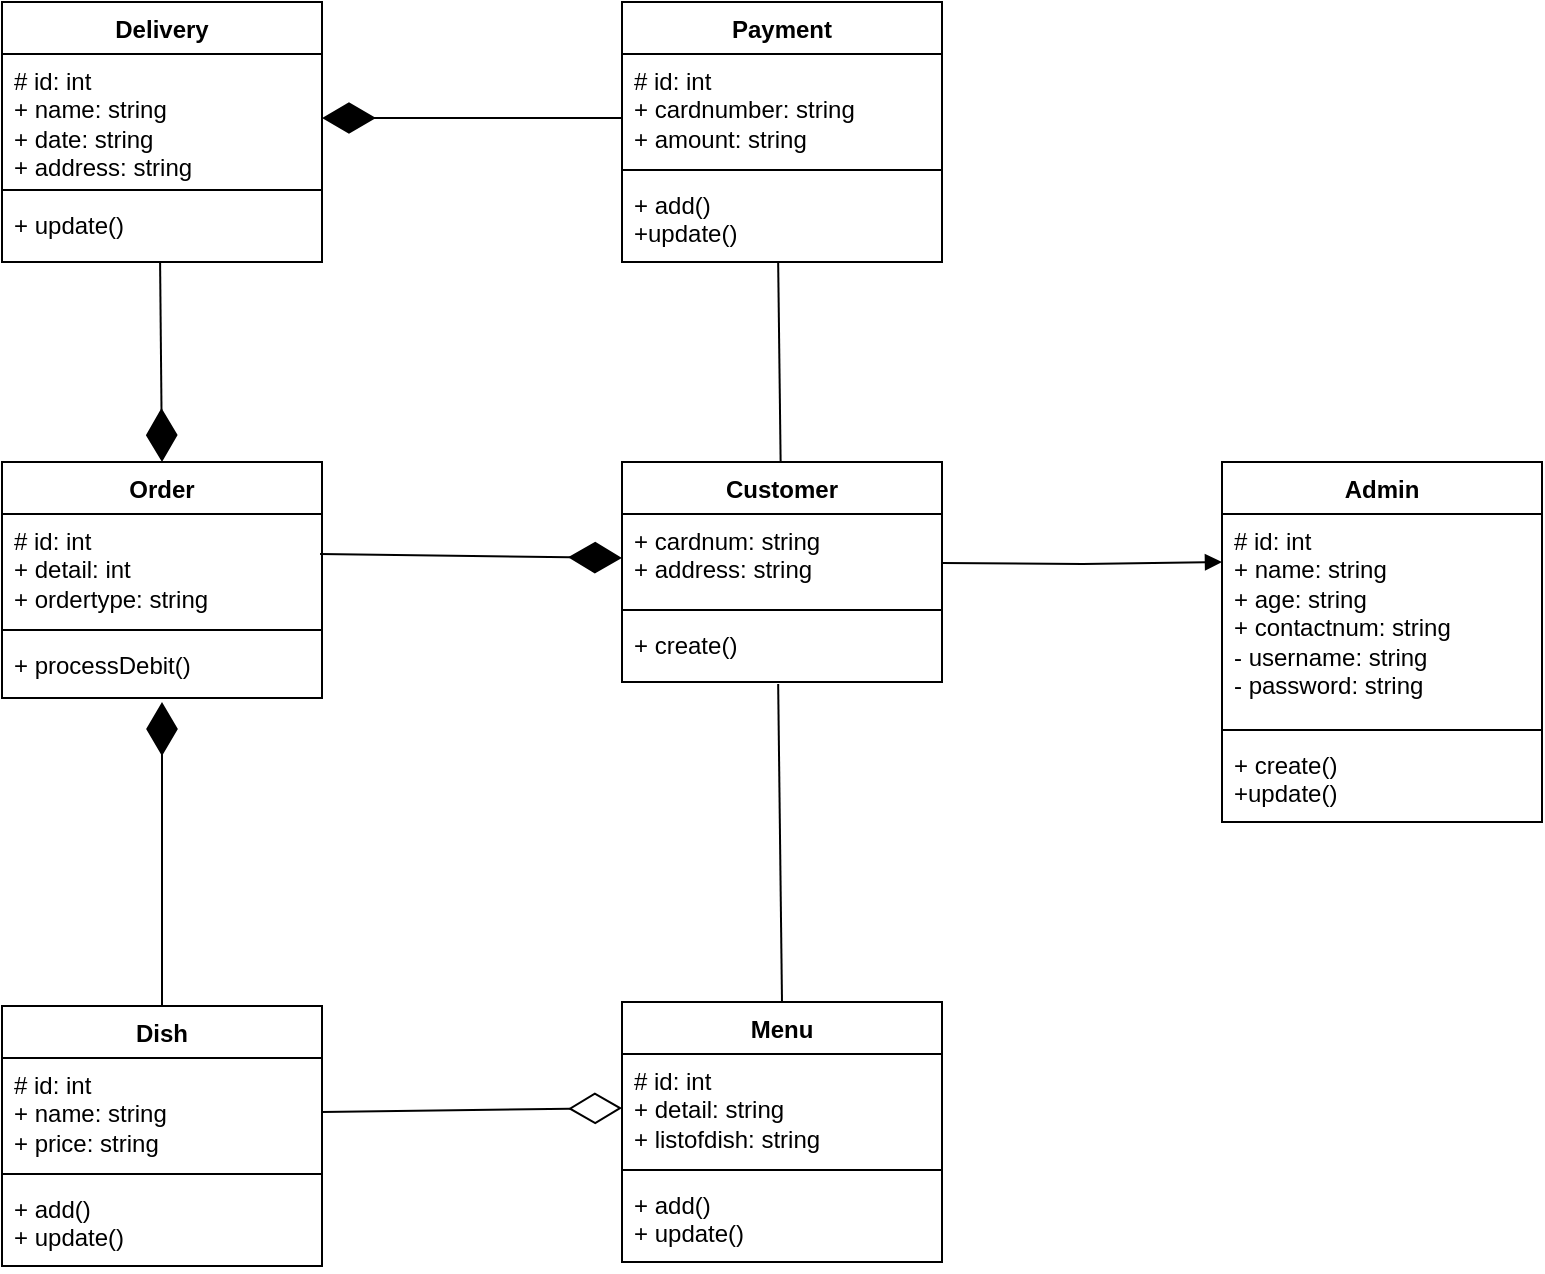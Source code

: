 <mxfile version="21.3.2" type="github">
  <diagram name="Page-1" id="JaZHBZI9Nk1nFVm9h3Sx">
    <mxGraphModel dx="1120" dy="452" grid="1" gridSize="10" guides="1" tooltips="1" connect="1" arrows="1" fold="1" page="1" pageScale="1" pageWidth="1100" pageHeight="1700" math="0" shadow="0">
      <root>
        <mxCell id="0" />
        <mxCell id="1" parent="0" />
        <mxCell id="FZdwte4jDF70kCo0FjaE-1" value="Delivery" style="swimlane;fontStyle=1;align=center;verticalAlign=top;childLayout=stackLayout;horizontal=1;startSize=26;horizontalStack=0;resizeParent=1;resizeParentMax=0;resizeLast=0;collapsible=1;marginBottom=0;whiteSpace=wrap;html=1;" vertex="1" parent="1">
          <mxGeometry x="40" y="230" width="160" height="130" as="geometry" />
        </mxCell>
        <mxCell id="FZdwte4jDF70kCo0FjaE-2" value="# id: int&lt;br&gt;+ name: string&lt;br&gt;+ date: string&lt;br&gt;+ address: string" style="text;strokeColor=none;fillColor=none;align=left;verticalAlign=top;spacingLeft=4;spacingRight=4;overflow=hidden;rotatable=0;points=[[0,0.5],[1,0.5]];portConstraint=eastwest;whiteSpace=wrap;html=1;" vertex="1" parent="FZdwte4jDF70kCo0FjaE-1">
          <mxGeometry y="26" width="160" height="64" as="geometry" />
        </mxCell>
        <mxCell id="FZdwte4jDF70kCo0FjaE-3" value="" style="line;strokeWidth=1;fillColor=none;align=left;verticalAlign=middle;spacingTop=-1;spacingLeft=3;spacingRight=3;rotatable=0;labelPosition=right;points=[];portConstraint=eastwest;strokeColor=inherit;" vertex="1" parent="FZdwte4jDF70kCo0FjaE-1">
          <mxGeometry y="90" width="160" height="8" as="geometry" />
        </mxCell>
        <mxCell id="FZdwte4jDF70kCo0FjaE-4" value="+ update()" style="text;strokeColor=none;fillColor=none;align=left;verticalAlign=top;spacingLeft=4;spacingRight=4;overflow=hidden;rotatable=0;points=[[0,0.5],[1,0.5]];portConstraint=eastwest;whiteSpace=wrap;html=1;" vertex="1" parent="FZdwte4jDF70kCo0FjaE-1">
          <mxGeometry y="98" width="160" height="32" as="geometry" />
        </mxCell>
        <mxCell id="FZdwte4jDF70kCo0FjaE-5" value="Payment" style="swimlane;fontStyle=1;align=center;verticalAlign=top;childLayout=stackLayout;horizontal=1;startSize=26;horizontalStack=0;resizeParent=1;resizeParentMax=0;resizeLast=0;collapsible=1;marginBottom=0;whiteSpace=wrap;html=1;" vertex="1" parent="1">
          <mxGeometry x="350" y="230" width="160" height="130" as="geometry">
            <mxRectangle x="350" y="230" width="90" height="30" as="alternateBounds" />
          </mxGeometry>
        </mxCell>
        <mxCell id="FZdwte4jDF70kCo0FjaE-20" value="# id: int&lt;br&gt;+ cardnumber: string&lt;br&gt;+ amount: string" style="text;strokeColor=none;fillColor=none;align=left;verticalAlign=top;spacingLeft=4;spacingRight=4;overflow=hidden;rotatable=0;points=[[0,0.5],[1,0.5]];portConstraint=eastwest;whiteSpace=wrap;html=1;" vertex="1" parent="FZdwte4jDF70kCo0FjaE-5">
          <mxGeometry y="26" width="160" height="54" as="geometry" />
        </mxCell>
        <mxCell id="FZdwte4jDF70kCo0FjaE-7" value="" style="line;strokeWidth=1;fillColor=none;align=left;verticalAlign=middle;spacingTop=-1;spacingLeft=3;spacingRight=3;rotatable=0;labelPosition=right;points=[];portConstraint=eastwest;strokeColor=inherit;" vertex="1" parent="FZdwte4jDF70kCo0FjaE-5">
          <mxGeometry y="80" width="160" height="8" as="geometry" />
        </mxCell>
        <mxCell id="FZdwte4jDF70kCo0FjaE-21" value="+ add()&lt;br&gt;+update()" style="text;strokeColor=none;fillColor=none;align=left;verticalAlign=top;spacingLeft=4;spacingRight=4;overflow=hidden;rotatable=0;points=[[0,0.5],[1,0.5]];portConstraint=eastwest;whiteSpace=wrap;html=1;" vertex="1" parent="FZdwte4jDF70kCo0FjaE-5">
          <mxGeometry y="88" width="160" height="42" as="geometry" />
        </mxCell>
        <mxCell id="FZdwte4jDF70kCo0FjaE-9" value="Customer" style="swimlane;fontStyle=1;align=center;verticalAlign=top;childLayout=stackLayout;horizontal=1;startSize=26;horizontalStack=0;resizeParent=1;resizeParentMax=0;resizeLast=0;collapsible=1;marginBottom=0;whiteSpace=wrap;html=1;" vertex="1" parent="1">
          <mxGeometry x="350" y="460" width="160" height="110" as="geometry" />
        </mxCell>
        <mxCell id="FZdwte4jDF70kCo0FjaE-10" value="+ cardnum: string&lt;br&gt;+ address: string" style="text;strokeColor=none;fillColor=none;align=left;verticalAlign=top;spacingLeft=4;spacingRight=4;overflow=hidden;rotatable=0;points=[[0,0.5],[1,0.5]];portConstraint=eastwest;whiteSpace=wrap;html=1;" vertex="1" parent="FZdwte4jDF70kCo0FjaE-9">
          <mxGeometry y="26" width="160" height="44" as="geometry" />
        </mxCell>
        <mxCell id="FZdwte4jDF70kCo0FjaE-11" value="" style="line;strokeWidth=1;fillColor=none;align=left;verticalAlign=middle;spacingTop=-1;spacingLeft=3;spacingRight=3;rotatable=0;labelPosition=right;points=[];portConstraint=eastwest;strokeColor=inherit;" vertex="1" parent="FZdwte4jDF70kCo0FjaE-9">
          <mxGeometry y="70" width="160" height="8" as="geometry" />
        </mxCell>
        <mxCell id="FZdwte4jDF70kCo0FjaE-12" value="+ create()" style="text;strokeColor=none;fillColor=none;align=left;verticalAlign=top;spacingLeft=4;spacingRight=4;overflow=hidden;rotatable=0;points=[[0,0.5],[1,0.5]];portConstraint=eastwest;whiteSpace=wrap;html=1;" vertex="1" parent="FZdwte4jDF70kCo0FjaE-9">
          <mxGeometry y="78" width="160" height="32" as="geometry" />
        </mxCell>
        <mxCell id="FZdwte4jDF70kCo0FjaE-13" value="Order" style="swimlane;fontStyle=1;align=center;verticalAlign=top;childLayout=stackLayout;horizontal=1;startSize=26;horizontalStack=0;resizeParent=1;resizeParentMax=0;resizeLast=0;collapsible=1;marginBottom=0;whiteSpace=wrap;html=1;" vertex="1" parent="1">
          <mxGeometry x="40" y="460" width="160" height="118" as="geometry" />
        </mxCell>
        <mxCell id="FZdwte4jDF70kCo0FjaE-14" value="# id: int&lt;br&gt;+ detail: int&lt;br&gt;+ ordertype: string" style="text;strokeColor=none;fillColor=none;align=left;verticalAlign=top;spacingLeft=4;spacingRight=4;overflow=hidden;rotatable=0;points=[[0,0.5],[1,0.5]];portConstraint=eastwest;whiteSpace=wrap;html=1;" vertex="1" parent="FZdwte4jDF70kCo0FjaE-13">
          <mxGeometry y="26" width="160" height="54" as="geometry" />
        </mxCell>
        <mxCell id="FZdwte4jDF70kCo0FjaE-15" value="" style="line;strokeWidth=1;fillColor=none;align=left;verticalAlign=middle;spacingTop=-1;spacingLeft=3;spacingRight=3;rotatable=0;labelPosition=right;points=[];portConstraint=eastwest;strokeColor=inherit;" vertex="1" parent="FZdwte4jDF70kCo0FjaE-13">
          <mxGeometry y="80" width="160" height="8" as="geometry" />
        </mxCell>
        <mxCell id="FZdwte4jDF70kCo0FjaE-16" value="+ processDebit()" style="text;strokeColor=none;fillColor=none;align=left;verticalAlign=top;spacingLeft=4;spacingRight=4;overflow=hidden;rotatable=0;points=[[0,0.5],[1,0.5]];portConstraint=eastwest;whiteSpace=wrap;html=1;" vertex="1" parent="FZdwte4jDF70kCo0FjaE-13">
          <mxGeometry y="88" width="160" height="30" as="geometry" />
        </mxCell>
        <mxCell id="FZdwte4jDF70kCo0FjaE-26" value="Admin" style="swimlane;fontStyle=1;align=center;verticalAlign=top;childLayout=stackLayout;horizontal=1;startSize=26;horizontalStack=0;resizeParent=1;resizeParentMax=0;resizeLast=0;collapsible=1;marginBottom=0;whiteSpace=wrap;html=1;" vertex="1" parent="1">
          <mxGeometry x="650" y="460" width="160" height="180" as="geometry" />
        </mxCell>
        <mxCell id="FZdwte4jDF70kCo0FjaE-27" value="# id: int&lt;br style=&quot;border-color: var(--border-color);&quot;&gt;+ name: string&lt;br style=&quot;border-color: var(--border-color);&quot;&gt;+ age: string&lt;br style=&quot;border-color: var(--border-color);&quot;&gt;+ contactnum: string&lt;br style=&quot;border-color: var(--border-color);&quot;&gt;- username: string&lt;br style=&quot;border-color: var(--border-color);&quot;&gt;- password: string" style="text;strokeColor=none;fillColor=none;align=left;verticalAlign=top;spacingLeft=4;spacingRight=4;overflow=hidden;rotatable=0;points=[[0,0.5],[1,0.5]];portConstraint=eastwest;whiteSpace=wrap;html=1;" vertex="1" parent="FZdwte4jDF70kCo0FjaE-26">
          <mxGeometry y="26" width="160" height="104" as="geometry" />
        </mxCell>
        <mxCell id="FZdwte4jDF70kCo0FjaE-28" value="" style="line;strokeWidth=1;fillColor=none;align=left;verticalAlign=middle;spacingTop=-1;spacingLeft=3;spacingRight=3;rotatable=0;labelPosition=right;points=[];portConstraint=eastwest;strokeColor=inherit;" vertex="1" parent="FZdwte4jDF70kCo0FjaE-26">
          <mxGeometry y="130" width="160" height="8" as="geometry" />
        </mxCell>
        <mxCell id="FZdwte4jDF70kCo0FjaE-29" value="+ create()&lt;br&gt;+update()" style="text;strokeColor=none;fillColor=none;align=left;verticalAlign=top;spacingLeft=4;spacingRight=4;overflow=hidden;rotatable=0;points=[[0,0.5],[1,0.5]];portConstraint=eastwest;whiteSpace=wrap;html=1;" vertex="1" parent="FZdwte4jDF70kCo0FjaE-26">
          <mxGeometry y="138" width="160" height="42" as="geometry" />
        </mxCell>
        <mxCell id="FZdwte4jDF70kCo0FjaE-30" value="Dish" style="swimlane;fontStyle=1;align=center;verticalAlign=top;childLayout=stackLayout;horizontal=1;startSize=26;horizontalStack=0;resizeParent=1;resizeParentMax=0;resizeLast=0;collapsible=1;marginBottom=0;whiteSpace=wrap;html=1;" vertex="1" parent="1">
          <mxGeometry x="40" y="732" width="160" height="130" as="geometry" />
        </mxCell>
        <mxCell id="FZdwte4jDF70kCo0FjaE-31" value="# id: int&lt;br&gt;+ name: string&lt;br&gt;+ price: string" style="text;strokeColor=none;fillColor=none;align=left;verticalAlign=top;spacingLeft=4;spacingRight=4;overflow=hidden;rotatable=0;points=[[0,0.5],[1,0.5]];portConstraint=eastwest;whiteSpace=wrap;html=1;" vertex="1" parent="FZdwte4jDF70kCo0FjaE-30">
          <mxGeometry y="26" width="160" height="54" as="geometry" />
        </mxCell>
        <mxCell id="FZdwte4jDF70kCo0FjaE-32" value="" style="line;strokeWidth=1;fillColor=none;align=left;verticalAlign=middle;spacingTop=-1;spacingLeft=3;spacingRight=3;rotatable=0;labelPosition=right;points=[];portConstraint=eastwest;strokeColor=inherit;" vertex="1" parent="FZdwte4jDF70kCo0FjaE-30">
          <mxGeometry y="80" width="160" height="8" as="geometry" />
        </mxCell>
        <mxCell id="FZdwte4jDF70kCo0FjaE-33" value="+ add()&lt;br&gt;+ update()" style="text;strokeColor=none;fillColor=none;align=left;verticalAlign=top;spacingLeft=4;spacingRight=4;overflow=hidden;rotatable=0;points=[[0,0.5],[1,0.5]];portConstraint=eastwest;whiteSpace=wrap;html=1;" vertex="1" parent="FZdwte4jDF70kCo0FjaE-30">
          <mxGeometry y="88" width="160" height="42" as="geometry" />
        </mxCell>
        <mxCell id="FZdwte4jDF70kCo0FjaE-34" value="Menu" style="swimlane;fontStyle=1;align=center;verticalAlign=top;childLayout=stackLayout;horizontal=1;startSize=26;horizontalStack=0;resizeParent=1;resizeParentMax=0;resizeLast=0;collapsible=1;marginBottom=0;whiteSpace=wrap;html=1;" vertex="1" parent="1">
          <mxGeometry x="350" y="730" width="160" height="130" as="geometry" />
        </mxCell>
        <mxCell id="FZdwte4jDF70kCo0FjaE-35" value="# id: int&lt;br&gt;+ detail: string&lt;br&gt;+ listofdish: string" style="text;strokeColor=none;fillColor=none;align=left;verticalAlign=top;spacingLeft=4;spacingRight=4;overflow=hidden;rotatable=0;points=[[0,0.5],[1,0.5]];portConstraint=eastwest;whiteSpace=wrap;html=1;" vertex="1" parent="FZdwte4jDF70kCo0FjaE-34">
          <mxGeometry y="26" width="160" height="54" as="geometry" />
        </mxCell>
        <mxCell id="FZdwte4jDF70kCo0FjaE-36" value="" style="line;strokeWidth=1;fillColor=none;align=left;verticalAlign=middle;spacingTop=-1;spacingLeft=3;spacingRight=3;rotatable=0;labelPosition=right;points=[];portConstraint=eastwest;strokeColor=inherit;" vertex="1" parent="FZdwte4jDF70kCo0FjaE-34">
          <mxGeometry y="80" width="160" height="8" as="geometry" />
        </mxCell>
        <mxCell id="FZdwte4jDF70kCo0FjaE-37" value="+ add()&lt;br&gt;+ update()" style="text;strokeColor=none;fillColor=none;align=left;verticalAlign=top;spacingLeft=4;spacingRight=4;overflow=hidden;rotatable=0;points=[[0,0.5],[1,0.5]];portConstraint=eastwest;whiteSpace=wrap;html=1;" vertex="1" parent="FZdwte4jDF70kCo0FjaE-34">
          <mxGeometry y="88" width="160" height="42" as="geometry" />
        </mxCell>
        <mxCell id="FZdwte4jDF70kCo0FjaE-38" value="" style="endArrow=diamondThin;endFill=1;endSize=24;html=1;rounded=0;entryX=1;entryY=0.5;entryDx=0;entryDy=0;exitX=0;exitY=0.593;exitDx=0;exitDy=0;exitPerimeter=0;" edge="1" parent="1" source="FZdwte4jDF70kCo0FjaE-20" target="FZdwte4jDF70kCo0FjaE-2">
          <mxGeometry width="160" relative="1" as="geometry">
            <mxPoint x="470" y="300" as="sourcePoint" />
            <mxPoint x="630" y="300" as="targetPoint" />
          </mxGeometry>
        </mxCell>
        <mxCell id="FZdwte4jDF70kCo0FjaE-39" value="" style="endArrow=diamondThin;endFill=1;endSize=24;html=1;rounded=0;entryX=0.5;entryY=0;entryDx=0;entryDy=0;exitX=0.494;exitY=1;exitDx=0;exitDy=0;exitPerimeter=0;" edge="1" parent="1" source="FZdwte4jDF70kCo0FjaE-4" target="FZdwte4jDF70kCo0FjaE-13">
          <mxGeometry width="160" relative="1" as="geometry">
            <mxPoint x="360" y="293" as="sourcePoint" />
            <mxPoint x="210" y="298" as="targetPoint" />
          </mxGeometry>
        </mxCell>
        <mxCell id="FZdwte4jDF70kCo0FjaE-41" value="" style="endArrow=none;html=1;rounded=0;entryX=0.488;entryY=1;entryDx=0;entryDy=0;entryPerimeter=0;" edge="1" parent="1" source="FZdwte4jDF70kCo0FjaE-9" target="FZdwte4jDF70kCo0FjaE-21">
          <mxGeometry width="50" height="50" relative="1" as="geometry">
            <mxPoint x="520" y="430" as="sourcePoint" />
            <mxPoint x="570" y="380" as="targetPoint" />
          </mxGeometry>
        </mxCell>
        <mxCell id="FZdwte4jDF70kCo0FjaE-42" value="" style="endArrow=diamondThin;endFill=1;endSize=24;html=1;rounded=0;entryX=0;entryY=0.5;entryDx=0;entryDy=0;exitX=0.994;exitY=0.37;exitDx=0;exitDy=0;exitPerimeter=0;" edge="1" parent="1" source="FZdwte4jDF70kCo0FjaE-14" target="FZdwte4jDF70kCo0FjaE-10">
          <mxGeometry width="160" relative="1" as="geometry">
            <mxPoint x="129" y="370" as="sourcePoint" />
            <mxPoint x="130" y="470" as="targetPoint" />
          </mxGeometry>
        </mxCell>
        <mxCell id="FZdwte4jDF70kCo0FjaE-43" value="" style="endArrow=block;endFill=1;html=1;edgeStyle=orthogonalEdgeStyle;align=left;verticalAlign=top;rounded=0;" edge="1" parent="1">
          <mxGeometry x="-1" relative="1" as="geometry">
            <mxPoint x="510" y="510.5" as="sourcePoint" />
            <mxPoint x="650" y="510" as="targetPoint" />
          </mxGeometry>
        </mxCell>
        <mxCell id="FZdwte4jDF70kCo0FjaE-45" value="" style="endArrow=diamondThin;endFill=1;endSize=24;html=1;rounded=0;exitX=0.5;exitY=0;exitDx=0;exitDy=0;" edge="1" parent="1" source="FZdwte4jDF70kCo0FjaE-30">
          <mxGeometry width="160" relative="1" as="geometry">
            <mxPoint x="470" y="700" as="sourcePoint" />
            <mxPoint x="120" y="580" as="targetPoint" />
          </mxGeometry>
        </mxCell>
        <mxCell id="FZdwte4jDF70kCo0FjaE-46" value="" style="endArrow=diamondThin;endFill=0;endSize=24;html=1;rounded=0;exitX=1;exitY=0.5;exitDx=0;exitDy=0;entryX=0;entryY=0.5;entryDx=0;entryDy=0;" edge="1" parent="1" source="FZdwte4jDF70kCo0FjaE-31" target="FZdwte4jDF70kCo0FjaE-35">
          <mxGeometry width="160" relative="1" as="geometry">
            <mxPoint x="470" y="700" as="sourcePoint" />
            <mxPoint x="630" y="700" as="targetPoint" />
          </mxGeometry>
        </mxCell>
        <mxCell id="FZdwte4jDF70kCo0FjaE-47" value="" style="endArrow=none;html=1;rounded=0;entryX=0.488;entryY=1.031;entryDx=0;entryDy=0;entryPerimeter=0;exitX=0.5;exitY=0;exitDx=0;exitDy=0;" edge="1" parent="1" source="FZdwte4jDF70kCo0FjaE-34" target="FZdwte4jDF70kCo0FjaE-12">
          <mxGeometry width="50" height="50" relative="1" as="geometry">
            <mxPoint x="520" y="730" as="sourcePoint" />
            <mxPoint x="570" y="680" as="targetPoint" />
          </mxGeometry>
        </mxCell>
      </root>
    </mxGraphModel>
  </diagram>
</mxfile>

